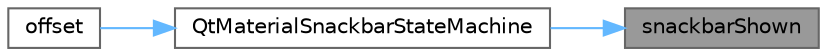 digraph "snackbarShown"
{
 // LATEX_PDF_SIZE
  bgcolor="transparent";
  edge [fontname=Helvetica,fontsize=10,labelfontname=Helvetica,labelfontsize=10];
  node [fontname=Helvetica,fontsize=10,shape=box,height=0.2,width=0.4];
  rankdir="RL";
  Node1 [id="Node000001",label="snackbarShown",height=0.2,width=0.4,color="gray40", fillcolor="grey60", style="filled", fontcolor="black",tooltip="提示条显示完成"];
  Node1 -> Node2 [id="edge1_Node000001_Node000002",dir="back",color="steelblue1",style="solid",tooltip=" "];
  Node2 [id="Node000002",label="QtMaterialSnackbarStateMachine",height=0.2,width=0.4,color="grey40", fillcolor="white", style="filled",URL="$class_qt_material_snackbar_state_machine.html#a9d2d3de04f667f296caffcdb14f06afc",tooltip="构造函数，初始化状态机"];
  Node2 -> Node3 [id="edge2_Node000002_Node000003",dir="back",color="steelblue1",style="solid",tooltip=" "];
  Node3 [id="Node000003",label="offset",height=0.2,width=0.4,color="grey40", fillcolor="white", style="filled",URL="$class_qt_material_snackbar_state_machine.html#ab3d656c0ee9e52f9dee0aa24c6f3abe3",tooltip="获取垂直偏移"];
}
